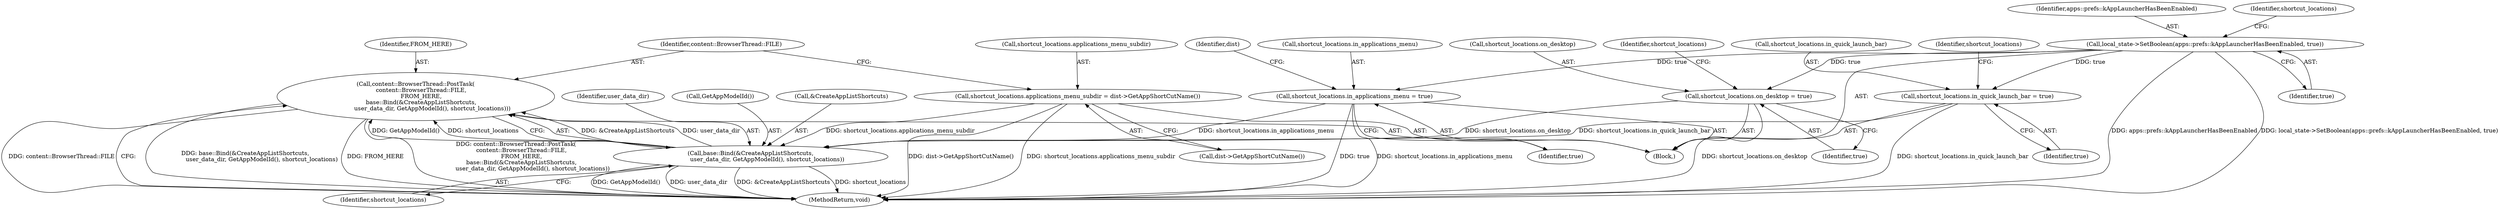 digraph "0_Chrome_508b89a64ab700aa09f21fc666a5588b47360eab@API" {
"1000135" [label="(Call,content::BrowserThread::PostTask(\n      content::BrowserThread::FILE,\n      FROM_HERE,\n      base::Bind(&CreateAppListShortcuts,\n                  user_data_dir, GetAppModelId(), shortcut_locations)))"];
"1000138" [label="(Call,base::Bind(&CreateAppListShortcuts,\n                  user_data_dir, GetAppModelId(), shortcut_locations))"];
"1000129" [label="(Call,shortcut_locations.applications_menu_subdir = dist->GetAppShortCutName())"];
"1000120" [label="(Call,shortcut_locations.in_applications_menu = true)"];
"1000106" [label="(Call,local_state->SetBoolean(apps::prefs::kAppLauncherHasBeenEnabled, true))"];
"1000110" [label="(Call,shortcut_locations.on_desktop = true)"];
"1000115" [label="(Call,shortcut_locations.in_quick_launch_bar = true)"];
"1000133" [label="(Call,dist->GetAppShortCutName())"];
"1000143" [label="(Identifier,shortcut_locations)"];
"1000116" [label="(Call,shortcut_locations.in_quick_launch_bar)"];
"1000124" [label="(Identifier,true)"];
"1000114" [label="(Identifier,true)"];
"1000137" [label="(Identifier,FROM_HERE)"];
"1000141" [label="(Identifier,user_data_dir)"];
"1000115" [label="(Call,shortcut_locations.in_quick_launch_bar = true)"];
"1000119" [label="(Identifier,true)"];
"1000142" [label="(Call,GetAppModelId())"];
"1000120" [label="(Call,shortcut_locations.in_applications_menu = true)"];
"1000110" [label="(Call,shortcut_locations.on_desktop = true)"];
"1000129" [label="(Call,shortcut_locations.applications_menu_subdir = dist->GetAppShortCutName())"];
"1000138" [label="(Call,base::Bind(&CreateAppListShortcuts,\n                  user_data_dir, GetAppModelId(), shortcut_locations))"];
"1000108" [label="(Identifier,true)"];
"1000127" [label="(Identifier,dist)"];
"1000144" [label="(MethodReturn,void)"];
"1000130" [label="(Call,shortcut_locations.applications_menu_subdir)"];
"1000117" [label="(Identifier,shortcut_locations)"];
"1000107" [label="(Identifier,apps::prefs::kAppLauncherHasBeenEnabled)"];
"1000135" [label="(Call,content::BrowserThread::PostTask(\n      content::BrowserThread::FILE,\n      FROM_HERE,\n      base::Bind(&CreateAppListShortcuts,\n                  user_data_dir, GetAppModelId(), shortcut_locations)))"];
"1000121" [label="(Call,shortcut_locations.in_applications_menu)"];
"1000106" [label="(Call,local_state->SetBoolean(apps::prefs::kAppLauncherHasBeenEnabled, true))"];
"1000112" [label="(Identifier,shortcut_locations)"];
"1000111" [label="(Call,shortcut_locations.on_desktop)"];
"1000101" [label="(Block,)"];
"1000139" [label="(Call,&CreateAppListShortcuts)"];
"1000122" [label="(Identifier,shortcut_locations)"];
"1000136" [label="(Identifier,content::BrowserThread::FILE)"];
"1000135" -> "1000101"  [label="AST: "];
"1000135" -> "1000138"  [label="CFG: "];
"1000136" -> "1000135"  [label="AST: "];
"1000137" -> "1000135"  [label="AST: "];
"1000138" -> "1000135"  [label="AST: "];
"1000144" -> "1000135"  [label="CFG: "];
"1000135" -> "1000144"  [label="DDG: content::BrowserThread::PostTask(\n      content::BrowserThread::FILE,\n      FROM_HERE,\n      base::Bind(&CreateAppListShortcuts,\n                  user_data_dir, GetAppModelId(), shortcut_locations))"];
"1000135" -> "1000144"  [label="DDG: content::BrowserThread::FILE"];
"1000135" -> "1000144"  [label="DDG: base::Bind(&CreateAppListShortcuts,\n                  user_data_dir, GetAppModelId(), shortcut_locations)"];
"1000135" -> "1000144"  [label="DDG: FROM_HERE"];
"1000138" -> "1000135"  [label="DDG: &CreateAppListShortcuts"];
"1000138" -> "1000135"  [label="DDG: user_data_dir"];
"1000138" -> "1000135"  [label="DDG: GetAppModelId()"];
"1000138" -> "1000135"  [label="DDG: shortcut_locations"];
"1000138" -> "1000143"  [label="CFG: "];
"1000139" -> "1000138"  [label="AST: "];
"1000141" -> "1000138"  [label="AST: "];
"1000142" -> "1000138"  [label="AST: "];
"1000143" -> "1000138"  [label="AST: "];
"1000138" -> "1000144"  [label="DDG: GetAppModelId()"];
"1000138" -> "1000144"  [label="DDG: user_data_dir"];
"1000138" -> "1000144"  [label="DDG: &CreateAppListShortcuts"];
"1000138" -> "1000144"  [label="DDG: shortcut_locations"];
"1000129" -> "1000138"  [label="DDG: shortcut_locations.applications_menu_subdir"];
"1000120" -> "1000138"  [label="DDG: shortcut_locations.in_applications_menu"];
"1000110" -> "1000138"  [label="DDG: shortcut_locations.on_desktop"];
"1000115" -> "1000138"  [label="DDG: shortcut_locations.in_quick_launch_bar"];
"1000129" -> "1000101"  [label="AST: "];
"1000129" -> "1000133"  [label="CFG: "];
"1000130" -> "1000129"  [label="AST: "];
"1000133" -> "1000129"  [label="AST: "];
"1000136" -> "1000129"  [label="CFG: "];
"1000129" -> "1000144"  [label="DDG: dist->GetAppShortCutName()"];
"1000129" -> "1000144"  [label="DDG: shortcut_locations.applications_menu_subdir"];
"1000120" -> "1000101"  [label="AST: "];
"1000120" -> "1000124"  [label="CFG: "];
"1000121" -> "1000120"  [label="AST: "];
"1000124" -> "1000120"  [label="AST: "];
"1000127" -> "1000120"  [label="CFG: "];
"1000120" -> "1000144"  [label="DDG: true"];
"1000120" -> "1000144"  [label="DDG: shortcut_locations.in_applications_menu"];
"1000106" -> "1000120"  [label="DDG: true"];
"1000106" -> "1000101"  [label="AST: "];
"1000106" -> "1000108"  [label="CFG: "];
"1000107" -> "1000106"  [label="AST: "];
"1000108" -> "1000106"  [label="AST: "];
"1000112" -> "1000106"  [label="CFG: "];
"1000106" -> "1000144"  [label="DDG: apps::prefs::kAppLauncherHasBeenEnabled"];
"1000106" -> "1000144"  [label="DDG: local_state->SetBoolean(apps::prefs::kAppLauncherHasBeenEnabled, true)"];
"1000106" -> "1000110"  [label="DDG: true"];
"1000106" -> "1000115"  [label="DDG: true"];
"1000110" -> "1000101"  [label="AST: "];
"1000110" -> "1000114"  [label="CFG: "];
"1000111" -> "1000110"  [label="AST: "];
"1000114" -> "1000110"  [label="AST: "];
"1000117" -> "1000110"  [label="CFG: "];
"1000110" -> "1000144"  [label="DDG: shortcut_locations.on_desktop"];
"1000115" -> "1000101"  [label="AST: "];
"1000115" -> "1000119"  [label="CFG: "];
"1000116" -> "1000115"  [label="AST: "];
"1000119" -> "1000115"  [label="AST: "];
"1000122" -> "1000115"  [label="CFG: "];
"1000115" -> "1000144"  [label="DDG: shortcut_locations.in_quick_launch_bar"];
}
